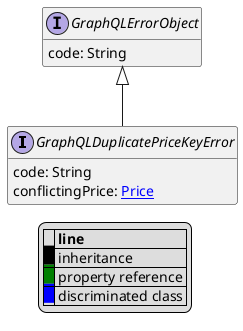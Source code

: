 @startuml

hide empty fields
hide empty methods
legend
|= |= line |
|<back:black>   </back>| inheritance |
|<back:green>   </back>| property reference |
|<back:blue>   </back>| discriminated class |
endlegend
interface GraphQLDuplicatePriceKeyError [[GraphQLDuplicatePriceKeyError.svg]] extends GraphQLErrorObject {
    code: String
    conflictingPrice: [[Price.svg Price]]
}
interface GraphQLErrorObject [[GraphQLErrorObject.svg]]  {
    code: String
}





@enduml
